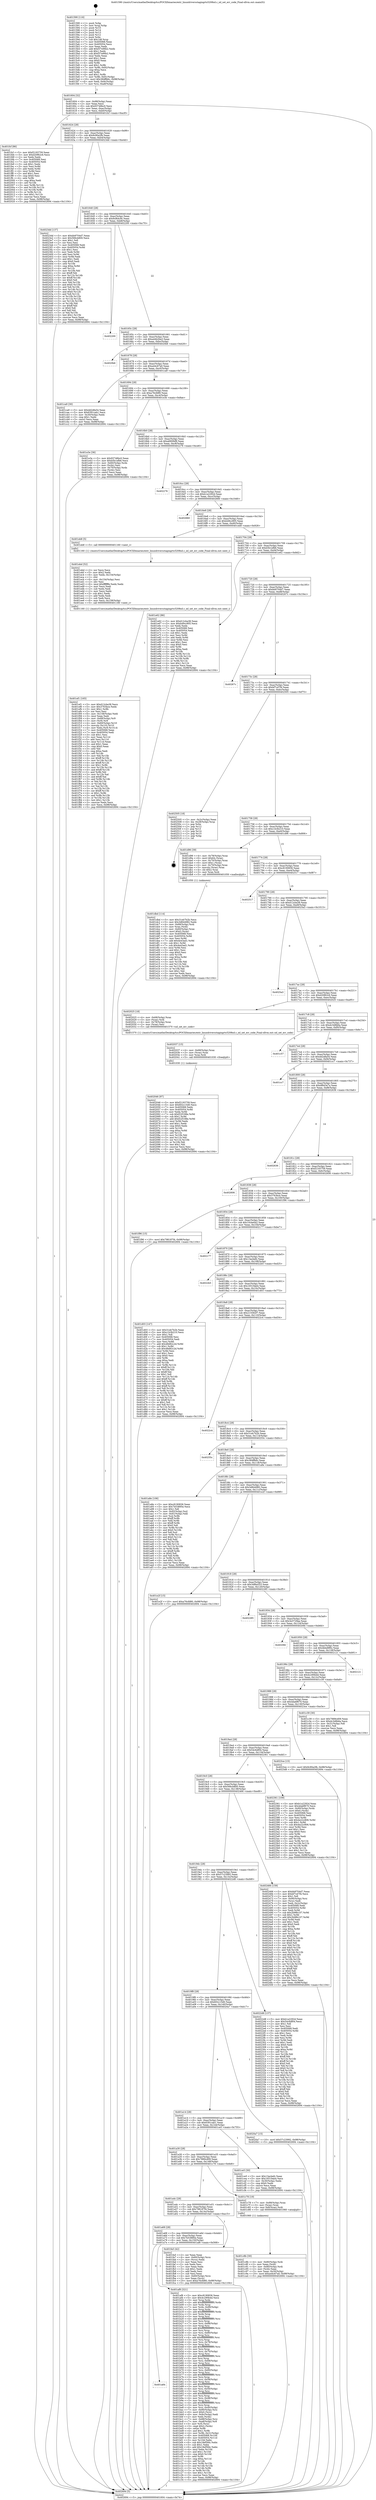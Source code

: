 digraph "0x401590" {
  label = "0x401590 (/mnt/c/Users/mathe/Desktop/tcc/POCII/binaries/extr_linuxdriversstagingrts5208xd.c_xd_set_err_code_Final-ollvm.out::main(0))"
  labelloc = "t"
  node[shape=record]

  Entry [label="",width=0.3,height=0.3,shape=circle,fillcolor=black,style=filled]
  "0x401604" [label="{
     0x401604 [32]\l
     | [instrs]\l
     &nbsp;&nbsp;0x401604 \<+6\>: mov -0x98(%rbp),%eax\l
     &nbsp;&nbsp;0x40160a \<+2\>: mov %eax,%ecx\l
     &nbsp;&nbsp;0x40160c \<+6\>: sub $0x93748bc0,%ecx\l
     &nbsp;&nbsp;0x401612 \<+6\>: mov %eax,-0xac(%rbp)\l
     &nbsp;&nbsp;0x401618 \<+6\>: mov %ecx,-0xb0(%rbp)\l
     &nbsp;&nbsp;0x40161e \<+6\>: je 0000000000401fcf \<main+0xa3f\>\l
  }"]
  "0x401fcf" [label="{
     0x401fcf [86]\l
     | [instrs]\l
     &nbsp;&nbsp;0x401fcf \<+5\>: mov $0xf2193759,%eax\l
     &nbsp;&nbsp;0x401fd4 \<+5\>: mov $0xd20f62c6,%ecx\l
     &nbsp;&nbsp;0x401fd9 \<+2\>: xor %edx,%edx\l
     &nbsp;&nbsp;0x401fdb \<+7\>: mov 0x405068,%esi\l
     &nbsp;&nbsp;0x401fe2 \<+7\>: mov 0x405054,%edi\l
     &nbsp;&nbsp;0x401fe9 \<+3\>: sub $0x1,%edx\l
     &nbsp;&nbsp;0x401fec \<+3\>: mov %esi,%r8d\l
     &nbsp;&nbsp;0x401fef \<+3\>: add %edx,%r8d\l
     &nbsp;&nbsp;0x401ff2 \<+4\>: imul %r8d,%esi\l
     &nbsp;&nbsp;0x401ff6 \<+3\>: and $0x1,%esi\l
     &nbsp;&nbsp;0x401ff9 \<+3\>: cmp $0x0,%esi\l
     &nbsp;&nbsp;0x401ffc \<+4\>: sete %r9b\l
     &nbsp;&nbsp;0x402000 \<+3\>: cmp $0xa,%edi\l
     &nbsp;&nbsp;0x402003 \<+4\>: setl %r10b\l
     &nbsp;&nbsp;0x402007 \<+3\>: mov %r9b,%r11b\l
     &nbsp;&nbsp;0x40200a \<+3\>: and %r10b,%r11b\l
     &nbsp;&nbsp;0x40200d \<+3\>: xor %r10b,%r9b\l
     &nbsp;&nbsp;0x402010 \<+3\>: or %r9b,%r11b\l
     &nbsp;&nbsp;0x402013 \<+4\>: test $0x1,%r11b\l
     &nbsp;&nbsp;0x402017 \<+3\>: cmovne %ecx,%eax\l
     &nbsp;&nbsp;0x40201a \<+6\>: mov %eax,-0x98(%rbp)\l
     &nbsp;&nbsp;0x402020 \<+5\>: jmp 0000000000402694 \<main+0x1104\>\l
  }"]
  "0x401624" [label="{
     0x401624 [28]\l
     | [instrs]\l
     &nbsp;&nbsp;0x401624 \<+5\>: jmp 0000000000401629 \<main+0x99\>\l
     &nbsp;&nbsp;0x401629 \<+6\>: mov -0xac(%rbp),%eax\l
     &nbsp;&nbsp;0x40162f \<+5\>: sub $0x9c90a2fb,%eax\l
     &nbsp;&nbsp;0x401634 \<+6\>: mov %eax,-0xb4(%rbp)\l
     &nbsp;&nbsp;0x40163a \<+6\>: je 00000000004023dd \<main+0xe4d\>\l
  }"]
  Exit [label="",width=0.3,height=0.3,shape=circle,fillcolor=black,style=filled,peripheries=2]
  "0x4023dd" [label="{
     0x4023dd [137]\l
     | [instrs]\l
     &nbsp;&nbsp;0x4023dd \<+5\>: mov $0xbb9704d7,%eax\l
     &nbsp;&nbsp;0x4023e2 \<+5\>: mov $0x566cb800,%ecx\l
     &nbsp;&nbsp;0x4023e7 \<+2\>: mov $0x1,%dl\l
     &nbsp;&nbsp;0x4023e9 \<+2\>: xor %esi,%esi\l
     &nbsp;&nbsp;0x4023eb \<+7\>: mov 0x405068,%edi\l
     &nbsp;&nbsp;0x4023f2 \<+8\>: mov 0x405054,%r8d\l
     &nbsp;&nbsp;0x4023fa \<+3\>: sub $0x1,%esi\l
     &nbsp;&nbsp;0x4023fd \<+3\>: mov %edi,%r9d\l
     &nbsp;&nbsp;0x402400 \<+3\>: add %esi,%r9d\l
     &nbsp;&nbsp;0x402403 \<+4\>: imul %r9d,%edi\l
     &nbsp;&nbsp;0x402407 \<+3\>: and $0x1,%edi\l
     &nbsp;&nbsp;0x40240a \<+3\>: cmp $0x0,%edi\l
     &nbsp;&nbsp;0x40240d \<+4\>: sete %r10b\l
     &nbsp;&nbsp;0x402411 \<+4\>: cmp $0xa,%r8d\l
     &nbsp;&nbsp;0x402415 \<+4\>: setl %r11b\l
     &nbsp;&nbsp;0x402419 \<+3\>: mov %r10b,%bl\l
     &nbsp;&nbsp;0x40241c \<+3\>: xor $0xff,%bl\l
     &nbsp;&nbsp;0x40241f \<+3\>: mov %r11b,%r14b\l
     &nbsp;&nbsp;0x402422 \<+4\>: xor $0xff,%r14b\l
     &nbsp;&nbsp;0x402426 \<+3\>: xor $0x0,%dl\l
     &nbsp;&nbsp;0x402429 \<+3\>: mov %bl,%r15b\l
     &nbsp;&nbsp;0x40242c \<+4\>: and $0x0,%r15b\l
     &nbsp;&nbsp;0x402430 \<+3\>: and %dl,%r10b\l
     &nbsp;&nbsp;0x402433 \<+3\>: mov %r14b,%r12b\l
     &nbsp;&nbsp;0x402436 \<+4\>: and $0x0,%r12b\l
     &nbsp;&nbsp;0x40243a \<+3\>: and %dl,%r11b\l
     &nbsp;&nbsp;0x40243d \<+3\>: or %r10b,%r15b\l
     &nbsp;&nbsp;0x402440 \<+3\>: or %r11b,%r12b\l
     &nbsp;&nbsp;0x402443 \<+3\>: xor %r12b,%r15b\l
     &nbsp;&nbsp;0x402446 \<+3\>: or %r14b,%bl\l
     &nbsp;&nbsp;0x402449 \<+3\>: xor $0xff,%bl\l
     &nbsp;&nbsp;0x40244c \<+3\>: or $0x0,%dl\l
     &nbsp;&nbsp;0x40244f \<+2\>: and %dl,%bl\l
     &nbsp;&nbsp;0x402451 \<+3\>: or %bl,%r15b\l
     &nbsp;&nbsp;0x402454 \<+4\>: test $0x1,%r15b\l
     &nbsp;&nbsp;0x402458 \<+3\>: cmovne %ecx,%eax\l
     &nbsp;&nbsp;0x40245b \<+6\>: mov %eax,-0x98(%rbp)\l
     &nbsp;&nbsp;0x402461 \<+5\>: jmp 0000000000402694 \<main+0x1104\>\l
  }"]
  "0x401640" [label="{
     0x401640 [28]\l
     | [instrs]\l
     &nbsp;&nbsp;0x401640 \<+5\>: jmp 0000000000401645 \<main+0xb5\>\l
     &nbsp;&nbsp;0x401645 \<+6\>: mov -0xac(%rbp),%eax\l
     &nbsp;&nbsp;0x40164b \<+5\>: sub $0x9cf64c9c,%eax\l
     &nbsp;&nbsp;0x401650 \<+6\>: mov %eax,-0xb8(%rbp)\l
     &nbsp;&nbsp;0x401656 \<+6\>: je 0000000000402200 \<main+0xc70\>\l
  }"]
  "0x402046" [label="{
     0x402046 [97]\l
     | [instrs]\l
     &nbsp;&nbsp;0x402046 \<+5\>: mov $0xf2193759,%esi\l
     &nbsp;&nbsp;0x40204b \<+5\>: mov $0x602c15d0,%ecx\l
     &nbsp;&nbsp;0x402050 \<+7\>: mov 0x405068,%edx\l
     &nbsp;&nbsp;0x402057 \<+8\>: mov 0x405054,%r8d\l
     &nbsp;&nbsp;0x40205f \<+3\>: mov %edx,%r9d\l
     &nbsp;&nbsp;0x402062 \<+7\>: sub $0xf22f188e,%r9d\l
     &nbsp;&nbsp;0x402069 \<+4\>: sub $0x1,%r9d\l
     &nbsp;&nbsp;0x40206d \<+7\>: add $0xf22f188e,%r9d\l
     &nbsp;&nbsp;0x402074 \<+4\>: imul %r9d,%edx\l
     &nbsp;&nbsp;0x402078 \<+3\>: and $0x1,%edx\l
     &nbsp;&nbsp;0x40207b \<+3\>: cmp $0x0,%edx\l
     &nbsp;&nbsp;0x40207e \<+4\>: sete %r10b\l
     &nbsp;&nbsp;0x402082 \<+4\>: cmp $0xa,%r8d\l
     &nbsp;&nbsp;0x402086 \<+4\>: setl %r11b\l
     &nbsp;&nbsp;0x40208a \<+3\>: mov %r10b,%bl\l
     &nbsp;&nbsp;0x40208d \<+3\>: and %r11b,%bl\l
     &nbsp;&nbsp;0x402090 \<+3\>: xor %r11b,%r10b\l
     &nbsp;&nbsp;0x402093 \<+3\>: or %r10b,%bl\l
     &nbsp;&nbsp;0x402096 \<+3\>: test $0x1,%bl\l
     &nbsp;&nbsp;0x402099 \<+3\>: cmovne %ecx,%esi\l
     &nbsp;&nbsp;0x40209c \<+6\>: mov %esi,-0x98(%rbp)\l
     &nbsp;&nbsp;0x4020a2 \<+5\>: jmp 0000000000402694 \<main+0x1104\>\l
  }"]
  "0x402200" [label="{
     0x402200\l
  }", style=dashed]
  "0x40165c" [label="{
     0x40165c [28]\l
     | [instrs]\l
     &nbsp;&nbsp;0x40165c \<+5\>: jmp 0000000000401661 \<main+0xd1\>\l
     &nbsp;&nbsp;0x401661 \<+6\>: mov -0xac(%rbp),%eax\l
     &nbsp;&nbsp;0x401667 \<+5\>: sub $0xa44b2ba3,%eax\l
     &nbsp;&nbsp;0x40166c \<+6\>: mov %eax,-0xbc(%rbp)\l
     &nbsp;&nbsp;0x401672 \<+6\>: je 00000000004020b6 \<main+0xb26\>\l
  }"]
  "0x402037" [label="{
     0x402037 [15]\l
     | [instrs]\l
     &nbsp;&nbsp;0x402037 \<+4\>: mov -0x68(%rbp),%rax\l
     &nbsp;&nbsp;0x40203b \<+3\>: mov (%rax),%rax\l
     &nbsp;&nbsp;0x40203e \<+3\>: mov %rax,%rdi\l
     &nbsp;&nbsp;0x402041 \<+5\>: call 0000000000401030 \<free@plt\>\l
     | [calls]\l
     &nbsp;&nbsp;0x401030 \{1\} (unknown)\l
  }"]
  "0x4020b6" [label="{
     0x4020b6\l
  }", style=dashed]
  "0x401678" [label="{
     0x401678 [28]\l
     | [instrs]\l
     &nbsp;&nbsp;0x401678 \<+5\>: jmp 000000000040167d \<main+0xed\>\l
     &nbsp;&nbsp;0x40167d \<+6\>: mov -0xac(%rbp),%eax\l
     &nbsp;&nbsp;0x401683 \<+5\>: sub $0xa44c67a0,%eax\l
     &nbsp;&nbsp;0x401688 \<+6\>: mov %eax,-0xc0(%rbp)\l
     &nbsp;&nbsp;0x40168e \<+6\>: je 0000000000401ca9 \<main+0x719\>\l
  }"]
  "0x401ef1" [label="{
     0x401ef1 [165]\l
     | [instrs]\l
     &nbsp;&nbsp;0x401ef1 \<+5\>: mov $0xd12cba38,%ecx\l
     &nbsp;&nbsp;0x401ef6 \<+5\>: mov $0x3763bce,%edx\l
     &nbsp;&nbsp;0x401efb \<+3\>: mov $0x1,%r8b\l
     &nbsp;&nbsp;0x401efe \<+2\>: xor %esi,%esi\l
     &nbsp;&nbsp;0x401f00 \<+6\>: mov -0x158(%rbp),%edi\l
     &nbsp;&nbsp;0x401f06 \<+3\>: imul %eax,%edi\l
     &nbsp;&nbsp;0x401f09 \<+4\>: mov -0x68(%rbp),%r9\l
     &nbsp;&nbsp;0x401f0d \<+3\>: mov (%r9),%r9\l
     &nbsp;&nbsp;0x401f10 \<+4\>: mov -0x60(%rbp),%r10\l
     &nbsp;&nbsp;0x401f14 \<+3\>: movslq (%r10),%r10\l
     &nbsp;&nbsp;0x401f17 \<+4\>: mov %edi,(%r9,%r10,4)\l
     &nbsp;&nbsp;0x401f1b \<+7\>: mov 0x405068,%eax\l
     &nbsp;&nbsp;0x401f22 \<+7\>: mov 0x405054,%edi\l
     &nbsp;&nbsp;0x401f29 \<+3\>: sub $0x1,%esi\l
     &nbsp;&nbsp;0x401f2c \<+3\>: mov %eax,%r11d\l
     &nbsp;&nbsp;0x401f2f \<+3\>: add %esi,%r11d\l
     &nbsp;&nbsp;0x401f32 \<+4\>: imul %r11d,%eax\l
     &nbsp;&nbsp;0x401f36 \<+3\>: and $0x1,%eax\l
     &nbsp;&nbsp;0x401f39 \<+3\>: cmp $0x0,%eax\l
     &nbsp;&nbsp;0x401f3c \<+3\>: sete %bl\l
     &nbsp;&nbsp;0x401f3f \<+3\>: cmp $0xa,%edi\l
     &nbsp;&nbsp;0x401f42 \<+4\>: setl %r14b\l
     &nbsp;&nbsp;0x401f46 \<+3\>: mov %bl,%r15b\l
     &nbsp;&nbsp;0x401f49 \<+4\>: xor $0xff,%r15b\l
     &nbsp;&nbsp;0x401f4d \<+3\>: mov %r14b,%r12b\l
     &nbsp;&nbsp;0x401f50 \<+4\>: xor $0xff,%r12b\l
     &nbsp;&nbsp;0x401f54 \<+4\>: xor $0x1,%r8b\l
     &nbsp;&nbsp;0x401f58 \<+3\>: mov %r15b,%r13b\l
     &nbsp;&nbsp;0x401f5b \<+4\>: and $0xff,%r13b\l
     &nbsp;&nbsp;0x401f5f \<+3\>: and %r8b,%bl\l
     &nbsp;&nbsp;0x401f62 \<+3\>: mov %r12b,%al\l
     &nbsp;&nbsp;0x401f65 \<+2\>: and $0xff,%al\l
     &nbsp;&nbsp;0x401f67 \<+3\>: and %r8b,%r14b\l
     &nbsp;&nbsp;0x401f6a \<+3\>: or %bl,%r13b\l
     &nbsp;&nbsp;0x401f6d \<+3\>: or %r14b,%al\l
     &nbsp;&nbsp;0x401f70 \<+3\>: xor %al,%r13b\l
     &nbsp;&nbsp;0x401f73 \<+3\>: or %r12b,%r15b\l
     &nbsp;&nbsp;0x401f76 \<+4\>: xor $0xff,%r15b\l
     &nbsp;&nbsp;0x401f7a \<+4\>: or $0x1,%r8b\l
     &nbsp;&nbsp;0x401f7e \<+3\>: and %r8b,%r15b\l
     &nbsp;&nbsp;0x401f81 \<+3\>: or %r15b,%r13b\l
     &nbsp;&nbsp;0x401f84 \<+4\>: test $0x1,%r13b\l
     &nbsp;&nbsp;0x401f88 \<+3\>: cmovne %edx,%ecx\l
     &nbsp;&nbsp;0x401f8b \<+6\>: mov %ecx,-0x98(%rbp)\l
     &nbsp;&nbsp;0x401f91 \<+5\>: jmp 0000000000402694 \<main+0x1104\>\l
  }"]
  "0x401ca9" [label="{
     0x401ca9 [30]\l
     | [instrs]\l
     &nbsp;&nbsp;0x401ca9 \<+5\>: mov $0xdd2dfa54,%eax\l
     &nbsp;&nbsp;0x401cae \<+5\>: mov $0x6391cab1,%ecx\l
     &nbsp;&nbsp;0x401cb3 \<+3\>: mov -0x30(%rbp),%edx\l
     &nbsp;&nbsp;0x401cb6 \<+3\>: cmp $0x1,%edx\l
     &nbsp;&nbsp;0x401cb9 \<+3\>: cmovl %ecx,%eax\l
     &nbsp;&nbsp;0x401cbc \<+6\>: mov %eax,-0x98(%rbp)\l
     &nbsp;&nbsp;0x401cc2 \<+5\>: jmp 0000000000402694 \<main+0x1104\>\l
  }"]
  "0x401694" [label="{
     0x401694 [28]\l
     | [instrs]\l
     &nbsp;&nbsp;0x401694 \<+5\>: jmp 0000000000401699 \<main+0x109\>\l
     &nbsp;&nbsp;0x401699 \<+6\>: mov -0xac(%rbp),%eax\l
     &nbsp;&nbsp;0x40169f \<+5\>: sub $0xa76cfd80,%eax\l
     &nbsp;&nbsp;0x4016a4 \<+6\>: mov %eax,-0xc4(%rbp)\l
     &nbsp;&nbsp;0x4016aa \<+6\>: je 0000000000401e3e \<main+0x8ae\>\l
  }"]
  "0x401ebd" [label="{
     0x401ebd [52]\l
     | [instrs]\l
     &nbsp;&nbsp;0x401ebd \<+2\>: xor %ecx,%ecx\l
     &nbsp;&nbsp;0x401ebf \<+5\>: mov $0x2,%edx\l
     &nbsp;&nbsp;0x401ec4 \<+6\>: mov %edx,-0x154(%rbp)\l
     &nbsp;&nbsp;0x401eca \<+1\>: cltd\l
     &nbsp;&nbsp;0x401ecb \<+6\>: mov -0x154(%rbp),%esi\l
     &nbsp;&nbsp;0x401ed1 \<+2\>: idiv %esi\l
     &nbsp;&nbsp;0x401ed3 \<+6\>: imul $0xfffffffe,%edx,%edx\l
     &nbsp;&nbsp;0x401ed9 \<+2\>: mov %ecx,%edi\l
     &nbsp;&nbsp;0x401edb \<+2\>: sub %edx,%edi\l
     &nbsp;&nbsp;0x401edd \<+2\>: mov %ecx,%edx\l
     &nbsp;&nbsp;0x401edf \<+3\>: sub $0x1,%edx\l
     &nbsp;&nbsp;0x401ee2 \<+2\>: add %edx,%edi\l
     &nbsp;&nbsp;0x401ee4 \<+2\>: sub %edi,%ecx\l
     &nbsp;&nbsp;0x401ee6 \<+6\>: mov %ecx,-0x158(%rbp)\l
     &nbsp;&nbsp;0x401eec \<+5\>: call 0000000000401160 \<next_i\>\l
     | [calls]\l
     &nbsp;&nbsp;0x401160 \{1\} (/mnt/c/Users/mathe/Desktop/tcc/POCII/binaries/extr_linuxdriversstagingrts5208xd.c_xd_set_err_code_Final-ollvm.out::next_i)\l
  }"]
  "0x401e3e" [label="{
     0x401e3e [36]\l
     | [instrs]\l
     &nbsp;&nbsp;0x401e3e \<+5\>: mov $0x93748bc0,%eax\l
     &nbsp;&nbsp;0x401e43 \<+5\>: mov $0xb5b1efb6,%ecx\l
     &nbsp;&nbsp;0x401e48 \<+4\>: mov -0x60(%rbp),%rdx\l
     &nbsp;&nbsp;0x401e4c \<+2\>: mov (%rdx),%esi\l
     &nbsp;&nbsp;0x401e4e \<+4\>: mov -0x70(%rbp),%rdx\l
     &nbsp;&nbsp;0x401e52 \<+2\>: cmp (%rdx),%esi\l
     &nbsp;&nbsp;0x401e54 \<+3\>: cmovl %ecx,%eax\l
     &nbsp;&nbsp;0x401e57 \<+6\>: mov %eax,-0x98(%rbp)\l
     &nbsp;&nbsp;0x401e5d \<+5\>: jmp 0000000000402694 \<main+0x1104\>\l
  }"]
  "0x4016b0" [label="{
     0x4016b0 [28]\l
     | [instrs]\l
     &nbsp;&nbsp;0x4016b0 \<+5\>: jmp 00000000004016b5 \<main+0x125\>\l
     &nbsp;&nbsp;0x4016b5 \<+6\>: mov -0xac(%rbp),%eax\l
     &nbsp;&nbsp;0x4016bb \<+5\>: sub $0xafd00bf8,%eax\l
     &nbsp;&nbsp;0x4016c0 \<+6\>: mov %eax,-0xc8(%rbp)\l
     &nbsp;&nbsp;0x4016c6 \<+6\>: je 0000000000402276 \<main+0xce6\>\l
  }"]
  "0x401dbd" [label="{
     0x401dbd [114]\l
     | [instrs]\l
     &nbsp;&nbsp;0x401dbd \<+5\>: mov $0x31eb7b2b,%ecx\l
     &nbsp;&nbsp;0x401dc2 \<+5\>: mov $0x3d844982,%edx\l
     &nbsp;&nbsp;0x401dc7 \<+4\>: mov -0x68(%rbp),%rdi\l
     &nbsp;&nbsp;0x401dcb \<+3\>: mov %rax,(%rdi)\l
     &nbsp;&nbsp;0x401dce \<+4\>: mov -0x60(%rbp),%rax\l
     &nbsp;&nbsp;0x401dd2 \<+6\>: movl $0x0,(%rax)\l
     &nbsp;&nbsp;0x401dd8 \<+7\>: mov 0x405068,%esi\l
     &nbsp;&nbsp;0x401ddf \<+8\>: mov 0x405054,%r8d\l
     &nbsp;&nbsp;0x401de7 \<+3\>: mov %esi,%r9d\l
     &nbsp;&nbsp;0x401dea \<+7\>: add $0x4e43ad1,%r9d\l
     &nbsp;&nbsp;0x401df1 \<+4\>: sub $0x1,%r9d\l
     &nbsp;&nbsp;0x401df5 \<+7\>: sub $0x4e43ad1,%r9d\l
     &nbsp;&nbsp;0x401dfc \<+4\>: imul %r9d,%esi\l
     &nbsp;&nbsp;0x401e00 \<+3\>: and $0x1,%esi\l
     &nbsp;&nbsp;0x401e03 \<+3\>: cmp $0x0,%esi\l
     &nbsp;&nbsp;0x401e06 \<+4\>: sete %r10b\l
     &nbsp;&nbsp;0x401e0a \<+4\>: cmp $0xa,%r8d\l
     &nbsp;&nbsp;0x401e0e \<+4\>: setl %r11b\l
     &nbsp;&nbsp;0x401e12 \<+3\>: mov %r10b,%bl\l
     &nbsp;&nbsp;0x401e15 \<+3\>: and %r11b,%bl\l
     &nbsp;&nbsp;0x401e18 \<+3\>: xor %r11b,%r10b\l
     &nbsp;&nbsp;0x401e1b \<+3\>: or %r10b,%bl\l
     &nbsp;&nbsp;0x401e1e \<+3\>: test $0x1,%bl\l
     &nbsp;&nbsp;0x401e21 \<+3\>: cmovne %edx,%ecx\l
     &nbsp;&nbsp;0x401e24 \<+6\>: mov %ecx,-0x98(%rbp)\l
     &nbsp;&nbsp;0x401e2a \<+5\>: jmp 0000000000402694 \<main+0x1104\>\l
  }"]
  "0x402276" [label="{
     0x402276\l
  }", style=dashed]
  "0x4016cc" [label="{
     0x4016cc [28]\l
     | [instrs]\l
     &nbsp;&nbsp;0x4016cc \<+5\>: jmp 00000000004016d1 \<main+0x141\>\l
     &nbsp;&nbsp;0x4016d1 \<+6\>: mov -0xac(%rbp),%eax\l
     &nbsp;&nbsp;0x4016d7 \<+5\>: sub $0xb1a2292d,%eax\l
     &nbsp;&nbsp;0x4016dc \<+6\>: mov %eax,-0xcc(%rbp)\l
     &nbsp;&nbsp;0x4016e2 \<+6\>: je 0000000000402660 \<main+0x10d0\>\l
  }"]
  "0x401c8b" [label="{
     0x401c8b [30]\l
     | [instrs]\l
     &nbsp;&nbsp;0x401c8b \<+4\>: mov -0x80(%rbp),%rdi\l
     &nbsp;&nbsp;0x401c8f \<+2\>: mov %eax,(%rdi)\l
     &nbsp;&nbsp;0x401c91 \<+4\>: mov -0x80(%rbp),%rdi\l
     &nbsp;&nbsp;0x401c95 \<+2\>: mov (%rdi),%eax\l
     &nbsp;&nbsp;0x401c97 \<+3\>: mov %eax,-0x30(%rbp)\l
     &nbsp;&nbsp;0x401c9a \<+10\>: movl $0xa44c67a0,-0x98(%rbp)\l
     &nbsp;&nbsp;0x401ca4 \<+5\>: jmp 0000000000402694 \<main+0x1104\>\l
  }"]
  "0x402660" [label="{
     0x402660\l
  }", style=dashed]
  "0x4016e8" [label="{
     0x4016e8 [28]\l
     | [instrs]\l
     &nbsp;&nbsp;0x4016e8 \<+5\>: jmp 00000000004016ed \<main+0x15d\>\l
     &nbsp;&nbsp;0x4016ed \<+6\>: mov -0xac(%rbp),%eax\l
     &nbsp;&nbsp;0x4016f3 \<+5\>: sub $0xb49cc905,%eax\l
     &nbsp;&nbsp;0x4016f8 \<+6\>: mov %eax,-0xd0(%rbp)\l
     &nbsp;&nbsp;0x4016fe \<+6\>: je 0000000000401eb8 \<main+0x928\>\l
  }"]
  "0x401a84" [label="{
     0x401a84\l
  }", style=dashed]
  "0x401eb8" [label="{
     0x401eb8 [5]\l
     | [instrs]\l
     &nbsp;&nbsp;0x401eb8 \<+5\>: call 0000000000401160 \<next_i\>\l
     | [calls]\l
     &nbsp;&nbsp;0x401160 \{1\} (/mnt/c/Users/mathe/Desktop/tcc/POCII/binaries/extr_linuxdriversstagingrts5208xd.c_xd_set_err_code_Final-ollvm.out::next_i)\l
  }"]
  "0x401704" [label="{
     0x401704 [28]\l
     | [instrs]\l
     &nbsp;&nbsp;0x401704 \<+5\>: jmp 0000000000401709 \<main+0x179\>\l
     &nbsp;&nbsp;0x401709 \<+6\>: mov -0xac(%rbp),%eax\l
     &nbsp;&nbsp;0x40170f \<+5\>: sub $0xb5b1efb6,%eax\l
     &nbsp;&nbsp;0x401714 \<+6\>: mov %eax,-0xd4(%rbp)\l
     &nbsp;&nbsp;0x40171a \<+6\>: je 0000000000401e62 \<main+0x8d2\>\l
  }"]
  "0x401af8" [label="{
     0x401af8 [321]\l
     | [instrs]\l
     &nbsp;&nbsp;0x401af8 \<+5\>: mov $0xc8190836,%eax\l
     &nbsp;&nbsp;0x401afd \<+5\>: mov $0x4c290b4d,%ecx\l
     &nbsp;&nbsp;0x401b02 \<+3\>: mov %rsp,%rdx\l
     &nbsp;&nbsp;0x401b05 \<+4\>: add $0xfffffffffffffff0,%rdx\l
     &nbsp;&nbsp;0x401b09 \<+3\>: mov %rdx,%rsp\l
     &nbsp;&nbsp;0x401b0c \<+7\>: mov %rdx,-0x90(%rbp)\l
     &nbsp;&nbsp;0x401b13 \<+3\>: mov %rsp,%rdx\l
     &nbsp;&nbsp;0x401b16 \<+4\>: add $0xfffffffffffffff0,%rdx\l
     &nbsp;&nbsp;0x401b1a \<+3\>: mov %rdx,%rsp\l
     &nbsp;&nbsp;0x401b1d \<+3\>: mov %rsp,%rsi\l
     &nbsp;&nbsp;0x401b20 \<+4\>: add $0xfffffffffffffff0,%rsi\l
     &nbsp;&nbsp;0x401b24 \<+3\>: mov %rsi,%rsp\l
     &nbsp;&nbsp;0x401b27 \<+7\>: mov %rsi,-0x88(%rbp)\l
     &nbsp;&nbsp;0x401b2e \<+3\>: mov %rsp,%rsi\l
     &nbsp;&nbsp;0x401b31 \<+4\>: add $0xfffffffffffffff0,%rsi\l
     &nbsp;&nbsp;0x401b35 \<+3\>: mov %rsi,%rsp\l
     &nbsp;&nbsp;0x401b38 \<+4\>: mov %rsi,-0x80(%rbp)\l
     &nbsp;&nbsp;0x401b3c \<+3\>: mov %rsp,%rsi\l
     &nbsp;&nbsp;0x401b3f \<+4\>: add $0xfffffffffffffff0,%rsi\l
     &nbsp;&nbsp;0x401b43 \<+3\>: mov %rsi,%rsp\l
     &nbsp;&nbsp;0x401b46 \<+4\>: mov %rsi,-0x78(%rbp)\l
     &nbsp;&nbsp;0x401b4a \<+3\>: mov %rsp,%rsi\l
     &nbsp;&nbsp;0x401b4d \<+4\>: add $0xfffffffffffffff0,%rsi\l
     &nbsp;&nbsp;0x401b51 \<+3\>: mov %rsi,%rsp\l
     &nbsp;&nbsp;0x401b54 \<+4\>: mov %rsi,-0x70(%rbp)\l
     &nbsp;&nbsp;0x401b58 \<+3\>: mov %rsp,%rsi\l
     &nbsp;&nbsp;0x401b5b \<+4\>: add $0xfffffffffffffff0,%rsi\l
     &nbsp;&nbsp;0x401b5f \<+3\>: mov %rsi,%rsp\l
     &nbsp;&nbsp;0x401b62 \<+4\>: mov %rsi,-0x68(%rbp)\l
     &nbsp;&nbsp;0x401b66 \<+3\>: mov %rsp,%rsi\l
     &nbsp;&nbsp;0x401b69 \<+4\>: add $0xfffffffffffffff0,%rsi\l
     &nbsp;&nbsp;0x401b6d \<+3\>: mov %rsi,%rsp\l
     &nbsp;&nbsp;0x401b70 \<+4\>: mov %rsi,-0x60(%rbp)\l
     &nbsp;&nbsp;0x401b74 \<+3\>: mov %rsp,%rsi\l
     &nbsp;&nbsp;0x401b77 \<+4\>: add $0xfffffffffffffff0,%rsi\l
     &nbsp;&nbsp;0x401b7b \<+3\>: mov %rsi,%rsp\l
     &nbsp;&nbsp;0x401b7e \<+4\>: mov %rsi,-0x58(%rbp)\l
     &nbsp;&nbsp;0x401b82 \<+3\>: mov %rsp,%rsi\l
     &nbsp;&nbsp;0x401b85 \<+4\>: add $0xfffffffffffffff0,%rsi\l
     &nbsp;&nbsp;0x401b89 \<+3\>: mov %rsi,%rsp\l
     &nbsp;&nbsp;0x401b8c \<+4\>: mov %rsi,-0x50(%rbp)\l
     &nbsp;&nbsp;0x401b90 \<+3\>: mov %rsp,%rsi\l
     &nbsp;&nbsp;0x401b93 \<+4\>: add $0xfffffffffffffff0,%rsi\l
     &nbsp;&nbsp;0x401b97 \<+3\>: mov %rsi,%rsp\l
     &nbsp;&nbsp;0x401b9a \<+4\>: mov %rsi,-0x48(%rbp)\l
     &nbsp;&nbsp;0x401b9e \<+3\>: mov %rsp,%rsi\l
     &nbsp;&nbsp;0x401ba1 \<+4\>: add $0xfffffffffffffff0,%rsi\l
     &nbsp;&nbsp;0x401ba5 \<+3\>: mov %rsi,%rsp\l
     &nbsp;&nbsp;0x401ba8 \<+4\>: mov %rsi,-0x40(%rbp)\l
     &nbsp;&nbsp;0x401bac \<+7\>: mov -0x90(%rbp),%rsi\l
     &nbsp;&nbsp;0x401bb3 \<+6\>: movl $0x0,(%rsi)\l
     &nbsp;&nbsp;0x401bb9 \<+6\>: mov -0x9c(%rbp),%edi\l
     &nbsp;&nbsp;0x401bbf \<+2\>: mov %edi,(%rdx)\l
     &nbsp;&nbsp;0x401bc1 \<+7\>: mov -0x88(%rbp),%rsi\l
     &nbsp;&nbsp;0x401bc8 \<+7\>: mov -0xa8(%rbp),%r8\l
     &nbsp;&nbsp;0x401bcf \<+3\>: mov %r8,(%rsi)\l
     &nbsp;&nbsp;0x401bd2 \<+3\>: cmpl $0x2,(%rdx)\l
     &nbsp;&nbsp;0x401bd5 \<+4\>: setne %r9b\l
     &nbsp;&nbsp;0x401bd9 \<+4\>: and $0x1,%r9b\l
     &nbsp;&nbsp;0x401bdd \<+4\>: mov %r9b,-0x31(%rbp)\l
     &nbsp;&nbsp;0x401be1 \<+8\>: mov 0x405068,%r10d\l
     &nbsp;&nbsp;0x401be9 \<+8\>: mov 0x405054,%r11d\l
     &nbsp;&nbsp;0x401bf1 \<+3\>: mov %r10d,%ebx\l
     &nbsp;&nbsp;0x401bf4 \<+6\>: sub $0x18ef5fdc,%ebx\l
     &nbsp;&nbsp;0x401bfa \<+3\>: sub $0x1,%ebx\l
     &nbsp;&nbsp;0x401bfd \<+6\>: add $0x18ef5fdc,%ebx\l
     &nbsp;&nbsp;0x401c03 \<+4\>: imul %ebx,%r10d\l
     &nbsp;&nbsp;0x401c07 \<+4\>: and $0x1,%r10d\l
     &nbsp;&nbsp;0x401c0b \<+4\>: cmp $0x0,%r10d\l
     &nbsp;&nbsp;0x401c0f \<+4\>: sete %r9b\l
     &nbsp;&nbsp;0x401c13 \<+4\>: cmp $0xa,%r11d\l
     &nbsp;&nbsp;0x401c17 \<+4\>: setl %r14b\l
     &nbsp;&nbsp;0x401c1b \<+3\>: mov %r9b,%r15b\l
     &nbsp;&nbsp;0x401c1e \<+3\>: and %r14b,%r15b\l
     &nbsp;&nbsp;0x401c21 \<+3\>: xor %r14b,%r9b\l
     &nbsp;&nbsp;0x401c24 \<+3\>: or %r9b,%r15b\l
     &nbsp;&nbsp;0x401c27 \<+4\>: test $0x1,%r15b\l
     &nbsp;&nbsp;0x401c2b \<+3\>: cmovne %ecx,%eax\l
     &nbsp;&nbsp;0x401c2e \<+6\>: mov %eax,-0x98(%rbp)\l
     &nbsp;&nbsp;0x401c34 \<+5\>: jmp 0000000000402694 \<main+0x1104\>\l
  }"]
  "0x401e62" [label="{
     0x401e62 [86]\l
     | [instrs]\l
     &nbsp;&nbsp;0x401e62 \<+5\>: mov $0xd12cba38,%eax\l
     &nbsp;&nbsp;0x401e67 \<+5\>: mov $0xb49cc905,%ecx\l
     &nbsp;&nbsp;0x401e6c \<+2\>: xor %edx,%edx\l
     &nbsp;&nbsp;0x401e6e \<+7\>: mov 0x405068,%esi\l
     &nbsp;&nbsp;0x401e75 \<+7\>: mov 0x405054,%edi\l
     &nbsp;&nbsp;0x401e7c \<+3\>: sub $0x1,%edx\l
     &nbsp;&nbsp;0x401e7f \<+3\>: mov %esi,%r8d\l
     &nbsp;&nbsp;0x401e82 \<+3\>: add %edx,%r8d\l
     &nbsp;&nbsp;0x401e85 \<+4\>: imul %r8d,%esi\l
     &nbsp;&nbsp;0x401e89 \<+3\>: and $0x1,%esi\l
     &nbsp;&nbsp;0x401e8c \<+3\>: cmp $0x0,%esi\l
     &nbsp;&nbsp;0x401e8f \<+4\>: sete %r9b\l
     &nbsp;&nbsp;0x401e93 \<+3\>: cmp $0xa,%edi\l
     &nbsp;&nbsp;0x401e96 \<+4\>: setl %r10b\l
     &nbsp;&nbsp;0x401e9a \<+3\>: mov %r9b,%r11b\l
     &nbsp;&nbsp;0x401e9d \<+3\>: and %r10b,%r11b\l
     &nbsp;&nbsp;0x401ea0 \<+3\>: xor %r10b,%r9b\l
     &nbsp;&nbsp;0x401ea3 \<+3\>: or %r9b,%r11b\l
     &nbsp;&nbsp;0x401ea6 \<+4\>: test $0x1,%r11b\l
     &nbsp;&nbsp;0x401eaa \<+3\>: cmovne %ecx,%eax\l
     &nbsp;&nbsp;0x401ead \<+6\>: mov %eax,-0x98(%rbp)\l
     &nbsp;&nbsp;0x401eb3 \<+5\>: jmp 0000000000402694 \<main+0x1104\>\l
  }"]
  "0x401720" [label="{
     0x401720 [28]\l
     | [instrs]\l
     &nbsp;&nbsp;0x401720 \<+5\>: jmp 0000000000401725 \<main+0x195\>\l
     &nbsp;&nbsp;0x401725 \<+6\>: mov -0xac(%rbp),%eax\l
     &nbsp;&nbsp;0x40172b \<+5\>: sub $0xbb9704d7,%eax\l
     &nbsp;&nbsp;0x401730 \<+6\>: mov %eax,-0xd8(%rbp)\l
     &nbsp;&nbsp;0x401736 \<+6\>: je 000000000040267c \<main+0x10ec\>\l
  }"]
  "0x401a68" [label="{
     0x401a68 [28]\l
     | [instrs]\l
     &nbsp;&nbsp;0x401a68 \<+5\>: jmp 0000000000401a6d \<main+0x4dd\>\l
     &nbsp;&nbsp;0x401a6d \<+6\>: mov -0xac(%rbp),%eax\l
     &nbsp;&nbsp;0x401a73 \<+5\>: sub $0x7b53895e,%eax\l
     &nbsp;&nbsp;0x401a78 \<+6\>: mov %eax,-0x150(%rbp)\l
     &nbsp;&nbsp;0x401a7e \<+6\>: je 0000000000401af8 \<main+0x568\>\l
  }"]
  "0x40267c" [label="{
     0x40267c\l
  }", style=dashed]
  "0x40173c" [label="{
     0x40173c [28]\l
     | [instrs]\l
     &nbsp;&nbsp;0x40173c \<+5\>: jmp 0000000000401741 \<main+0x1b1\>\l
     &nbsp;&nbsp;0x401741 \<+6\>: mov -0xac(%rbp),%eax\l
     &nbsp;&nbsp;0x401747 \<+5\>: sub $0xbf7cd7f4,%eax\l
     &nbsp;&nbsp;0x40174c \<+6\>: mov %eax,-0xdc(%rbp)\l
     &nbsp;&nbsp;0x401752 \<+6\>: je 0000000000402505 \<main+0xf75\>\l
  }"]
  "0x401fa5" [label="{
     0x401fa5 [42]\l
     | [instrs]\l
     &nbsp;&nbsp;0x401fa5 \<+2\>: xor %eax,%eax\l
     &nbsp;&nbsp;0x401fa7 \<+4\>: mov -0x60(%rbp),%rcx\l
     &nbsp;&nbsp;0x401fab \<+2\>: mov (%rcx),%edx\l
     &nbsp;&nbsp;0x401fad \<+2\>: mov %eax,%esi\l
     &nbsp;&nbsp;0x401faf \<+2\>: sub %edx,%esi\l
     &nbsp;&nbsp;0x401fb1 \<+2\>: mov %eax,%edx\l
     &nbsp;&nbsp;0x401fb3 \<+3\>: sub $0x1,%edx\l
     &nbsp;&nbsp;0x401fb6 \<+2\>: add %edx,%esi\l
     &nbsp;&nbsp;0x401fb8 \<+2\>: sub %esi,%eax\l
     &nbsp;&nbsp;0x401fba \<+4\>: mov -0x60(%rbp),%rcx\l
     &nbsp;&nbsp;0x401fbe \<+2\>: mov %eax,(%rcx)\l
     &nbsp;&nbsp;0x401fc0 \<+10\>: movl $0xa76cfd80,-0x98(%rbp)\l
     &nbsp;&nbsp;0x401fca \<+5\>: jmp 0000000000402694 \<main+0x1104\>\l
  }"]
  "0x402505" [label="{
     0x402505 [18]\l
     | [instrs]\l
     &nbsp;&nbsp;0x402505 \<+3\>: mov -0x2c(%rbp),%eax\l
     &nbsp;&nbsp;0x402508 \<+4\>: lea -0x28(%rbp),%rsp\l
     &nbsp;&nbsp;0x40250c \<+1\>: pop %rbx\l
     &nbsp;&nbsp;0x40250d \<+2\>: pop %r12\l
     &nbsp;&nbsp;0x40250f \<+2\>: pop %r13\l
     &nbsp;&nbsp;0x402511 \<+2\>: pop %r14\l
     &nbsp;&nbsp;0x402513 \<+2\>: pop %r15\l
     &nbsp;&nbsp;0x402515 \<+1\>: pop %rbp\l
     &nbsp;&nbsp;0x402516 \<+1\>: ret\l
  }"]
  "0x401758" [label="{
     0x401758 [28]\l
     | [instrs]\l
     &nbsp;&nbsp;0x401758 \<+5\>: jmp 000000000040175d \<main+0x1cd\>\l
     &nbsp;&nbsp;0x40175d \<+6\>: mov -0xac(%rbp),%eax\l
     &nbsp;&nbsp;0x401763 \<+5\>: sub $0xc1b3b210,%eax\l
     &nbsp;&nbsp;0x401768 \<+6\>: mov %eax,-0xe0(%rbp)\l
     &nbsp;&nbsp;0x40176e \<+6\>: je 0000000000401d96 \<main+0x806\>\l
  }"]
  "0x401a4c" [label="{
     0x401a4c [28]\l
     | [instrs]\l
     &nbsp;&nbsp;0x401a4c \<+5\>: jmp 0000000000401a51 \<main+0x4c1\>\l
     &nbsp;&nbsp;0x401a51 \<+6\>: mov -0xac(%rbp),%eax\l
     &nbsp;&nbsp;0x401a57 \<+5\>: sub $0x798187f4,%eax\l
     &nbsp;&nbsp;0x401a5c \<+6\>: mov %eax,-0x14c(%rbp)\l
     &nbsp;&nbsp;0x401a62 \<+6\>: je 0000000000401fa5 \<main+0xa15\>\l
  }"]
  "0x401d96" [label="{
     0x401d96 [39]\l
     | [instrs]\l
     &nbsp;&nbsp;0x401d96 \<+4\>: mov -0x78(%rbp),%rax\l
     &nbsp;&nbsp;0x401d9a \<+6\>: movl $0x64,(%rax)\l
     &nbsp;&nbsp;0x401da0 \<+4\>: mov -0x70(%rbp),%rax\l
     &nbsp;&nbsp;0x401da4 \<+6\>: movl $0x1,(%rax)\l
     &nbsp;&nbsp;0x401daa \<+4\>: mov -0x70(%rbp),%rax\l
     &nbsp;&nbsp;0x401dae \<+3\>: movslq (%rax),%rax\l
     &nbsp;&nbsp;0x401db1 \<+4\>: shl $0x2,%rax\l
     &nbsp;&nbsp;0x401db5 \<+3\>: mov %rax,%rdi\l
     &nbsp;&nbsp;0x401db8 \<+5\>: call 0000000000401050 \<malloc@plt\>\l
     | [calls]\l
     &nbsp;&nbsp;0x401050 \{1\} (unknown)\l
  }"]
  "0x401774" [label="{
     0x401774 [28]\l
     | [instrs]\l
     &nbsp;&nbsp;0x401774 \<+5\>: jmp 0000000000401779 \<main+0x1e9\>\l
     &nbsp;&nbsp;0x401779 \<+6\>: mov -0xac(%rbp),%eax\l
     &nbsp;&nbsp;0x40177f \<+5\>: sub $0xc8190836,%eax\l
     &nbsp;&nbsp;0x401784 \<+6\>: mov %eax,-0xe4(%rbp)\l
     &nbsp;&nbsp;0x40178a \<+6\>: je 0000000000402517 \<main+0xf87\>\l
  }"]
  "0x401c78" [label="{
     0x401c78 [19]\l
     | [instrs]\l
     &nbsp;&nbsp;0x401c78 \<+7\>: mov -0x88(%rbp),%rax\l
     &nbsp;&nbsp;0x401c7f \<+3\>: mov (%rax),%rax\l
     &nbsp;&nbsp;0x401c82 \<+4\>: mov 0x8(%rax),%rdi\l
     &nbsp;&nbsp;0x401c86 \<+5\>: call 0000000000401060 \<atoi@plt\>\l
     | [calls]\l
     &nbsp;&nbsp;0x401060 \{1\} (unknown)\l
  }"]
  "0x402517" [label="{
     0x402517\l
  }", style=dashed]
  "0x401790" [label="{
     0x401790 [28]\l
     | [instrs]\l
     &nbsp;&nbsp;0x401790 \<+5\>: jmp 0000000000401795 \<main+0x205\>\l
     &nbsp;&nbsp;0x401795 \<+6\>: mov -0xac(%rbp),%eax\l
     &nbsp;&nbsp;0x40179b \<+5\>: sub $0xd12cba38,%eax\l
     &nbsp;&nbsp;0x4017a0 \<+6\>: mov %eax,-0xe8(%rbp)\l
     &nbsp;&nbsp;0x4017a6 \<+6\>: je 00000000004025a3 \<main+0x1013\>\l
  }"]
  "0x401a30" [label="{
     0x401a30 [28]\l
     | [instrs]\l
     &nbsp;&nbsp;0x401a30 \<+5\>: jmp 0000000000401a35 \<main+0x4a5\>\l
     &nbsp;&nbsp;0x401a35 \<+6\>: mov -0xac(%rbp),%eax\l
     &nbsp;&nbsp;0x401a3b \<+5\>: sub $0x7889cd09,%eax\l
     &nbsp;&nbsp;0x401a40 \<+6\>: mov %eax,-0x148(%rbp)\l
     &nbsp;&nbsp;0x401a46 \<+6\>: je 0000000000401c78 \<main+0x6e8\>\l
  }"]
  "0x4025a3" [label="{
     0x4025a3\l
  }", style=dashed]
  "0x4017ac" [label="{
     0x4017ac [28]\l
     | [instrs]\l
     &nbsp;&nbsp;0x4017ac \<+5\>: jmp 00000000004017b1 \<main+0x221\>\l
     &nbsp;&nbsp;0x4017b1 \<+6\>: mov -0xac(%rbp),%eax\l
     &nbsp;&nbsp;0x4017b7 \<+5\>: sub $0xd20f62c6,%eax\l
     &nbsp;&nbsp;0x4017bc \<+6\>: mov %eax,-0xec(%rbp)\l
     &nbsp;&nbsp;0x4017c2 \<+6\>: je 0000000000402025 \<main+0xa95\>\l
  }"]
  "0x401ce5" [label="{
     0x401ce5 [30]\l
     | [instrs]\l
     &nbsp;&nbsp;0x401ce5 \<+5\>: mov $0x13acbefc,%eax\l
     &nbsp;&nbsp;0x401cea \<+5\>: mov $0x16519ab4,%ecx\l
     &nbsp;&nbsp;0x401cef \<+3\>: mov -0x30(%rbp),%edx\l
     &nbsp;&nbsp;0x401cf2 \<+3\>: cmp $0x0,%edx\l
     &nbsp;&nbsp;0x401cf5 \<+3\>: cmove %ecx,%eax\l
     &nbsp;&nbsp;0x401cf8 \<+6\>: mov %eax,-0x98(%rbp)\l
     &nbsp;&nbsp;0x401cfe \<+5\>: jmp 0000000000402694 \<main+0x1104\>\l
  }"]
  "0x402025" [label="{
     0x402025 [18]\l
     | [instrs]\l
     &nbsp;&nbsp;0x402025 \<+4\>: mov -0x68(%rbp),%rax\l
     &nbsp;&nbsp;0x402029 \<+3\>: mov (%rax),%rdi\l
     &nbsp;&nbsp;0x40202c \<+4\>: mov -0x78(%rbp),%rax\l
     &nbsp;&nbsp;0x402030 \<+2\>: mov (%rax),%esi\l
     &nbsp;&nbsp;0x402032 \<+5\>: call 0000000000401570 \<xd_set_err_code\>\l
     | [calls]\l
     &nbsp;&nbsp;0x401570 \{1\} (/mnt/c/Users/mathe/Desktop/tcc/POCII/binaries/extr_linuxdriversstagingrts5208xd.c_xd_set_err_code_Final-ollvm.out::xd_set_err_code)\l
  }"]
  "0x4017c8" [label="{
     0x4017c8 [28]\l
     | [instrs]\l
     &nbsp;&nbsp;0x4017c8 \<+5\>: jmp 00000000004017cd \<main+0x23d\>\l
     &nbsp;&nbsp;0x4017cd \<+6\>: mov -0xac(%rbp),%eax\l
     &nbsp;&nbsp;0x4017d3 \<+5\>: sub $0xdc3d8b6a,%eax\l
     &nbsp;&nbsp;0x4017d8 \<+6\>: mov %eax,-0xf0(%rbp)\l
     &nbsp;&nbsp;0x4017de \<+6\>: je 0000000000401c57 \<main+0x6c7\>\l
  }"]
  "0x401a14" [label="{
     0x401a14 [28]\l
     | [instrs]\l
     &nbsp;&nbsp;0x401a14 \<+5\>: jmp 0000000000401a19 \<main+0x489\>\l
     &nbsp;&nbsp;0x401a19 \<+6\>: mov -0xac(%rbp),%eax\l
     &nbsp;&nbsp;0x401a1f \<+5\>: sub $0x6391cab1,%eax\l
     &nbsp;&nbsp;0x401a24 \<+6\>: mov %eax,-0x144(%rbp)\l
     &nbsp;&nbsp;0x401a2a \<+6\>: je 0000000000401ce5 \<main+0x755\>\l
  }"]
  "0x401c57" [label="{
     0x401c57\l
  }", style=dashed]
  "0x4017e4" [label="{
     0x4017e4 [28]\l
     | [instrs]\l
     &nbsp;&nbsp;0x4017e4 \<+5\>: jmp 00000000004017e9 \<main+0x259\>\l
     &nbsp;&nbsp;0x4017e9 \<+6\>: mov -0xac(%rbp),%eax\l
     &nbsp;&nbsp;0x4017ef \<+5\>: sub $0xdd2dfa54,%eax\l
     &nbsp;&nbsp;0x4017f4 \<+6\>: mov %eax,-0xf4(%rbp)\l
     &nbsp;&nbsp;0x4017fa \<+6\>: je 0000000000401cc7 \<main+0x737\>\l
  }"]
  "0x4020a7" [label="{
     0x4020a7 [15]\l
     | [instrs]\l
     &nbsp;&nbsp;0x4020a7 \<+10\>: movl $0x57c23992,-0x98(%rbp)\l
     &nbsp;&nbsp;0x4020b1 \<+5\>: jmp 0000000000402694 \<main+0x1104\>\l
  }"]
  "0x401cc7" [label="{
     0x401cc7\l
  }", style=dashed]
  "0x401800" [label="{
     0x401800 [28]\l
     | [instrs]\l
     &nbsp;&nbsp;0x401800 \<+5\>: jmp 0000000000401805 \<main+0x275\>\l
     &nbsp;&nbsp;0x401805 \<+6\>: mov -0xac(%rbp),%eax\l
     &nbsp;&nbsp;0x40180b \<+5\>: sub $0xdf6d3e7a,%eax\l
     &nbsp;&nbsp;0x401810 \<+6\>: mov %eax,-0xf8(%rbp)\l
     &nbsp;&nbsp;0x401816 \<+6\>: je 0000000000402636 \<main+0x10a6\>\l
  }"]
  "0x4019f8" [label="{
     0x4019f8 [28]\l
     | [instrs]\l
     &nbsp;&nbsp;0x4019f8 \<+5\>: jmp 00000000004019fd \<main+0x46d\>\l
     &nbsp;&nbsp;0x4019fd \<+6\>: mov -0xac(%rbp),%eax\l
     &nbsp;&nbsp;0x401a03 \<+5\>: sub $0x602c15d0,%eax\l
     &nbsp;&nbsp;0x401a08 \<+6\>: mov %eax,-0x140(%rbp)\l
     &nbsp;&nbsp;0x401a0e \<+6\>: je 00000000004020a7 \<main+0xb17\>\l
  }"]
  "0x402636" [label="{
     0x402636\l
  }", style=dashed]
  "0x40181c" [label="{
     0x40181c [28]\l
     | [instrs]\l
     &nbsp;&nbsp;0x40181c \<+5\>: jmp 0000000000401821 \<main+0x291\>\l
     &nbsp;&nbsp;0x401821 \<+6\>: mov -0xac(%rbp),%eax\l
     &nbsp;&nbsp;0x401827 \<+5\>: sub $0xf2193759,%eax\l
     &nbsp;&nbsp;0x40182c \<+6\>: mov %eax,-0xfc(%rbp)\l
     &nbsp;&nbsp;0x401832 \<+6\>: je 0000000000402606 \<main+0x1076\>\l
  }"]
  "0x4022d8" [label="{
     0x4022d8 [137]\l
     | [instrs]\l
     &nbsp;&nbsp;0x4022d8 \<+5\>: mov $0xb1a2292d,%eax\l
     &nbsp;&nbsp;0x4022dd \<+5\>: mov $0x54c6df04,%ecx\l
     &nbsp;&nbsp;0x4022e2 \<+2\>: mov $0x1,%dl\l
     &nbsp;&nbsp;0x4022e4 \<+2\>: xor %esi,%esi\l
     &nbsp;&nbsp;0x4022e6 \<+7\>: mov 0x405068,%edi\l
     &nbsp;&nbsp;0x4022ed \<+8\>: mov 0x405054,%r8d\l
     &nbsp;&nbsp;0x4022f5 \<+3\>: sub $0x1,%esi\l
     &nbsp;&nbsp;0x4022f8 \<+3\>: mov %edi,%r9d\l
     &nbsp;&nbsp;0x4022fb \<+3\>: add %esi,%r9d\l
     &nbsp;&nbsp;0x4022fe \<+4\>: imul %r9d,%edi\l
     &nbsp;&nbsp;0x402302 \<+3\>: and $0x1,%edi\l
     &nbsp;&nbsp;0x402305 \<+3\>: cmp $0x0,%edi\l
     &nbsp;&nbsp;0x402308 \<+4\>: sete %r10b\l
     &nbsp;&nbsp;0x40230c \<+4\>: cmp $0xa,%r8d\l
     &nbsp;&nbsp;0x402310 \<+4\>: setl %r11b\l
     &nbsp;&nbsp;0x402314 \<+3\>: mov %r10b,%bl\l
     &nbsp;&nbsp;0x402317 \<+3\>: xor $0xff,%bl\l
     &nbsp;&nbsp;0x40231a \<+3\>: mov %r11b,%r14b\l
     &nbsp;&nbsp;0x40231d \<+4\>: xor $0xff,%r14b\l
     &nbsp;&nbsp;0x402321 \<+3\>: xor $0x0,%dl\l
     &nbsp;&nbsp;0x402324 \<+3\>: mov %bl,%r15b\l
     &nbsp;&nbsp;0x402327 \<+4\>: and $0x0,%r15b\l
     &nbsp;&nbsp;0x40232b \<+3\>: and %dl,%r10b\l
     &nbsp;&nbsp;0x40232e \<+3\>: mov %r14b,%r12b\l
     &nbsp;&nbsp;0x402331 \<+4\>: and $0x0,%r12b\l
     &nbsp;&nbsp;0x402335 \<+3\>: and %dl,%r11b\l
     &nbsp;&nbsp;0x402338 \<+3\>: or %r10b,%r15b\l
     &nbsp;&nbsp;0x40233b \<+3\>: or %r11b,%r12b\l
     &nbsp;&nbsp;0x40233e \<+3\>: xor %r12b,%r15b\l
     &nbsp;&nbsp;0x402341 \<+3\>: or %r14b,%bl\l
     &nbsp;&nbsp;0x402344 \<+3\>: xor $0xff,%bl\l
     &nbsp;&nbsp;0x402347 \<+3\>: or $0x0,%dl\l
     &nbsp;&nbsp;0x40234a \<+2\>: and %dl,%bl\l
     &nbsp;&nbsp;0x40234c \<+3\>: or %bl,%r15b\l
     &nbsp;&nbsp;0x40234f \<+4\>: test $0x1,%r15b\l
     &nbsp;&nbsp;0x402353 \<+3\>: cmovne %ecx,%eax\l
     &nbsp;&nbsp;0x402356 \<+6\>: mov %eax,-0x98(%rbp)\l
     &nbsp;&nbsp;0x40235c \<+5\>: jmp 0000000000402694 \<main+0x1104\>\l
  }"]
  "0x402606" [label="{
     0x402606\l
  }", style=dashed]
  "0x401838" [label="{
     0x401838 [28]\l
     | [instrs]\l
     &nbsp;&nbsp;0x401838 \<+5\>: jmp 000000000040183d \<main+0x2ad\>\l
     &nbsp;&nbsp;0x40183d \<+6\>: mov -0xac(%rbp),%eax\l
     &nbsp;&nbsp;0x401843 \<+5\>: sub $0x3763bce,%eax\l
     &nbsp;&nbsp;0x401848 \<+6\>: mov %eax,-0x100(%rbp)\l
     &nbsp;&nbsp;0x40184e \<+6\>: je 0000000000401f96 \<main+0xa06\>\l
  }"]
  "0x4019dc" [label="{
     0x4019dc [28]\l
     | [instrs]\l
     &nbsp;&nbsp;0x4019dc \<+5\>: jmp 00000000004019e1 \<main+0x451\>\l
     &nbsp;&nbsp;0x4019e1 \<+6\>: mov -0xac(%rbp),%eax\l
     &nbsp;&nbsp;0x4019e7 \<+5\>: sub $0x57c23992,%eax\l
     &nbsp;&nbsp;0x4019ec \<+6\>: mov %eax,-0x13c(%rbp)\l
     &nbsp;&nbsp;0x4019f2 \<+6\>: je 00000000004022d8 \<main+0xd48\>\l
  }"]
  "0x401f96" [label="{
     0x401f96 [15]\l
     | [instrs]\l
     &nbsp;&nbsp;0x401f96 \<+10\>: movl $0x798187f4,-0x98(%rbp)\l
     &nbsp;&nbsp;0x401fa0 \<+5\>: jmp 0000000000402694 \<main+0x1104\>\l
  }"]
  "0x401854" [label="{
     0x401854 [28]\l
     | [instrs]\l
     &nbsp;&nbsp;0x401854 \<+5\>: jmp 0000000000401859 \<main+0x2c9\>\l
     &nbsp;&nbsp;0x401859 \<+6\>: mov -0xac(%rbp),%eax\l
     &nbsp;&nbsp;0x40185f \<+5\>: sub $0x10cbe0a2,%eax\l
     &nbsp;&nbsp;0x401864 \<+6\>: mov %eax,-0x104(%rbp)\l
     &nbsp;&nbsp;0x40186a \<+6\>: je 0000000000402177 \<main+0xbe7\>\l
  }"]
  "0x402466" [label="{
     0x402466 [159]\l
     | [instrs]\l
     &nbsp;&nbsp;0x402466 \<+5\>: mov $0xbb9704d7,%eax\l
     &nbsp;&nbsp;0x40246b \<+5\>: mov $0xbf7cd7f4,%ecx\l
     &nbsp;&nbsp;0x402470 \<+2\>: mov $0x1,%dl\l
     &nbsp;&nbsp;0x402472 \<+7\>: mov -0x90(%rbp),%rsi\l
     &nbsp;&nbsp;0x402479 \<+2\>: mov (%rsi),%edi\l
     &nbsp;&nbsp;0x40247b \<+3\>: mov %edi,-0x2c(%rbp)\l
     &nbsp;&nbsp;0x40247e \<+7\>: mov 0x405068,%edi\l
     &nbsp;&nbsp;0x402485 \<+8\>: mov 0x405054,%r8d\l
     &nbsp;&nbsp;0x40248d \<+3\>: mov %edi,%r9d\l
     &nbsp;&nbsp;0x402490 \<+7\>: sub $0x2b98b107,%r9d\l
     &nbsp;&nbsp;0x402497 \<+4\>: sub $0x1,%r9d\l
     &nbsp;&nbsp;0x40249b \<+7\>: add $0x2b98b107,%r9d\l
     &nbsp;&nbsp;0x4024a2 \<+4\>: imul %r9d,%edi\l
     &nbsp;&nbsp;0x4024a6 \<+3\>: and $0x1,%edi\l
     &nbsp;&nbsp;0x4024a9 \<+3\>: cmp $0x0,%edi\l
     &nbsp;&nbsp;0x4024ac \<+4\>: sete %r10b\l
     &nbsp;&nbsp;0x4024b0 \<+4\>: cmp $0xa,%r8d\l
     &nbsp;&nbsp;0x4024b4 \<+4\>: setl %r11b\l
     &nbsp;&nbsp;0x4024b8 \<+3\>: mov %r10b,%bl\l
     &nbsp;&nbsp;0x4024bb \<+3\>: xor $0xff,%bl\l
     &nbsp;&nbsp;0x4024be \<+3\>: mov %r11b,%r14b\l
     &nbsp;&nbsp;0x4024c1 \<+4\>: xor $0xff,%r14b\l
     &nbsp;&nbsp;0x4024c5 \<+3\>: xor $0x0,%dl\l
     &nbsp;&nbsp;0x4024c8 \<+3\>: mov %bl,%r15b\l
     &nbsp;&nbsp;0x4024cb \<+4\>: and $0x0,%r15b\l
     &nbsp;&nbsp;0x4024cf \<+3\>: and %dl,%r10b\l
     &nbsp;&nbsp;0x4024d2 \<+3\>: mov %r14b,%r12b\l
     &nbsp;&nbsp;0x4024d5 \<+4\>: and $0x0,%r12b\l
     &nbsp;&nbsp;0x4024d9 \<+3\>: and %dl,%r11b\l
     &nbsp;&nbsp;0x4024dc \<+3\>: or %r10b,%r15b\l
     &nbsp;&nbsp;0x4024df \<+3\>: or %r11b,%r12b\l
     &nbsp;&nbsp;0x4024e2 \<+3\>: xor %r12b,%r15b\l
     &nbsp;&nbsp;0x4024e5 \<+3\>: or %r14b,%bl\l
     &nbsp;&nbsp;0x4024e8 \<+3\>: xor $0xff,%bl\l
     &nbsp;&nbsp;0x4024eb \<+3\>: or $0x0,%dl\l
     &nbsp;&nbsp;0x4024ee \<+2\>: and %dl,%bl\l
     &nbsp;&nbsp;0x4024f0 \<+3\>: or %bl,%r15b\l
     &nbsp;&nbsp;0x4024f3 \<+4\>: test $0x1,%r15b\l
     &nbsp;&nbsp;0x4024f7 \<+3\>: cmovne %ecx,%eax\l
     &nbsp;&nbsp;0x4024fa \<+6\>: mov %eax,-0x98(%rbp)\l
     &nbsp;&nbsp;0x402500 \<+5\>: jmp 0000000000402694 \<main+0x1104\>\l
  }"]
  "0x402177" [label="{
     0x402177\l
  }", style=dashed]
  "0x401870" [label="{
     0x401870 [28]\l
     | [instrs]\l
     &nbsp;&nbsp;0x401870 \<+5\>: jmp 0000000000401875 \<main+0x2e5\>\l
     &nbsp;&nbsp;0x401875 \<+6\>: mov -0xac(%rbp),%eax\l
     &nbsp;&nbsp;0x40187b \<+5\>: sub $0x13acbefc,%eax\l
     &nbsp;&nbsp;0x401880 \<+6\>: mov %eax,-0x108(%rbp)\l
     &nbsp;&nbsp;0x401886 \<+6\>: je 00000000004022b5 \<main+0xd25\>\l
  }"]
  "0x4019c0" [label="{
     0x4019c0 [28]\l
     | [instrs]\l
     &nbsp;&nbsp;0x4019c0 \<+5\>: jmp 00000000004019c5 \<main+0x435\>\l
     &nbsp;&nbsp;0x4019c5 \<+6\>: mov -0xac(%rbp),%eax\l
     &nbsp;&nbsp;0x4019cb \<+5\>: sub $0x566cb800,%eax\l
     &nbsp;&nbsp;0x4019d0 \<+6\>: mov %eax,-0x138(%rbp)\l
     &nbsp;&nbsp;0x4019d6 \<+6\>: je 0000000000402466 \<main+0xed6\>\l
  }"]
  "0x4022b5" [label="{
     0x4022b5\l
  }", style=dashed]
  "0x40188c" [label="{
     0x40188c [28]\l
     | [instrs]\l
     &nbsp;&nbsp;0x40188c \<+5\>: jmp 0000000000401891 \<main+0x301\>\l
     &nbsp;&nbsp;0x401891 \<+6\>: mov -0xac(%rbp),%eax\l
     &nbsp;&nbsp;0x401897 \<+5\>: sub $0x16519ab4,%eax\l
     &nbsp;&nbsp;0x40189c \<+6\>: mov %eax,-0x10c(%rbp)\l
     &nbsp;&nbsp;0x4018a2 \<+6\>: je 0000000000401d03 \<main+0x773\>\l
  }"]
  "0x402361" [label="{
     0x402361 [109]\l
     | [instrs]\l
     &nbsp;&nbsp;0x402361 \<+5\>: mov $0xb1a2292d,%eax\l
     &nbsp;&nbsp;0x402366 \<+5\>: mov $0x4da6f670,%ecx\l
     &nbsp;&nbsp;0x40236b \<+7\>: mov -0x90(%rbp),%rdx\l
     &nbsp;&nbsp;0x402372 \<+6\>: movl $0x0,(%rdx)\l
     &nbsp;&nbsp;0x402378 \<+7\>: mov 0x405068,%esi\l
     &nbsp;&nbsp;0x40237f \<+7\>: mov 0x405054,%edi\l
     &nbsp;&nbsp;0x402386 \<+3\>: mov %esi,%r8d\l
     &nbsp;&nbsp;0x402389 \<+7\>: add $0x4e22c806,%r8d\l
     &nbsp;&nbsp;0x402390 \<+4\>: sub $0x1,%r8d\l
     &nbsp;&nbsp;0x402394 \<+7\>: sub $0x4e22c806,%r8d\l
     &nbsp;&nbsp;0x40239b \<+4\>: imul %r8d,%esi\l
     &nbsp;&nbsp;0x40239f \<+3\>: and $0x1,%esi\l
     &nbsp;&nbsp;0x4023a2 \<+3\>: cmp $0x0,%esi\l
     &nbsp;&nbsp;0x4023a5 \<+4\>: sete %r9b\l
     &nbsp;&nbsp;0x4023a9 \<+3\>: cmp $0xa,%edi\l
     &nbsp;&nbsp;0x4023ac \<+4\>: setl %r10b\l
     &nbsp;&nbsp;0x4023b0 \<+3\>: mov %r9b,%r11b\l
     &nbsp;&nbsp;0x4023b3 \<+3\>: and %r10b,%r11b\l
     &nbsp;&nbsp;0x4023b6 \<+3\>: xor %r10b,%r9b\l
     &nbsp;&nbsp;0x4023b9 \<+3\>: or %r9b,%r11b\l
     &nbsp;&nbsp;0x4023bc \<+4\>: test $0x1,%r11b\l
     &nbsp;&nbsp;0x4023c0 \<+3\>: cmovne %ecx,%eax\l
     &nbsp;&nbsp;0x4023c3 \<+6\>: mov %eax,-0x98(%rbp)\l
     &nbsp;&nbsp;0x4023c9 \<+5\>: jmp 0000000000402694 \<main+0x1104\>\l
  }"]
  "0x401d03" [label="{
     0x401d03 [147]\l
     | [instrs]\l
     &nbsp;&nbsp;0x401d03 \<+5\>: mov $0x31eb7b2b,%eax\l
     &nbsp;&nbsp;0x401d08 \<+5\>: mov $0xc1b3b210,%ecx\l
     &nbsp;&nbsp;0x401d0d \<+2\>: mov $0x1,%dl\l
     &nbsp;&nbsp;0x401d0f \<+7\>: mov 0x405068,%esi\l
     &nbsp;&nbsp;0x401d16 \<+7\>: mov 0x405054,%edi\l
     &nbsp;&nbsp;0x401d1d \<+3\>: mov %esi,%r8d\l
     &nbsp;&nbsp;0x401d20 \<+7\>: add $0x48d82c2d,%r8d\l
     &nbsp;&nbsp;0x401d27 \<+4\>: sub $0x1,%r8d\l
     &nbsp;&nbsp;0x401d2b \<+7\>: sub $0x48d82c2d,%r8d\l
     &nbsp;&nbsp;0x401d32 \<+4\>: imul %r8d,%esi\l
     &nbsp;&nbsp;0x401d36 \<+3\>: and $0x1,%esi\l
     &nbsp;&nbsp;0x401d39 \<+3\>: cmp $0x0,%esi\l
     &nbsp;&nbsp;0x401d3c \<+4\>: sete %r9b\l
     &nbsp;&nbsp;0x401d40 \<+3\>: cmp $0xa,%edi\l
     &nbsp;&nbsp;0x401d43 \<+4\>: setl %r10b\l
     &nbsp;&nbsp;0x401d47 \<+3\>: mov %r9b,%r11b\l
     &nbsp;&nbsp;0x401d4a \<+4\>: xor $0xff,%r11b\l
     &nbsp;&nbsp;0x401d4e \<+3\>: mov %r10b,%bl\l
     &nbsp;&nbsp;0x401d51 \<+3\>: xor $0xff,%bl\l
     &nbsp;&nbsp;0x401d54 \<+3\>: xor $0x1,%dl\l
     &nbsp;&nbsp;0x401d57 \<+3\>: mov %r11b,%r14b\l
     &nbsp;&nbsp;0x401d5a \<+4\>: and $0xff,%r14b\l
     &nbsp;&nbsp;0x401d5e \<+3\>: and %dl,%r9b\l
     &nbsp;&nbsp;0x401d61 \<+3\>: mov %bl,%r15b\l
     &nbsp;&nbsp;0x401d64 \<+4\>: and $0xff,%r15b\l
     &nbsp;&nbsp;0x401d68 \<+3\>: and %dl,%r10b\l
     &nbsp;&nbsp;0x401d6b \<+3\>: or %r9b,%r14b\l
     &nbsp;&nbsp;0x401d6e \<+3\>: or %r10b,%r15b\l
     &nbsp;&nbsp;0x401d71 \<+3\>: xor %r15b,%r14b\l
     &nbsp;&nbsp;0x401d74 \<+3\>: or %bl,%r11b\l
     &nbsp;&nbsp;0x401d77 \<+4\>: xor $0xff,%r11b\l
     &nbsp;&nbsp;0x401d7b \<+3\>: or $0x1,%dl\l
     &nbsp;&nbsp;0x401d7e \<+3\>: and %dl,%r11b\l
     &nbsp;&nbsp;0x401d81 \<+3\>: or %r11b,%r14b\l
     &nbsp;&nbsp;0x401d84 \<+4\>: test $0x1,%r14b\l
     &nbsp;&nbsp;0x401d88 \<+3\>: cmovne %ecx,%eax\l
     &nbsp;&nbsp;0x401d8b \<+6\>: mov %eax,-0x98(%rbp)\l
     &nbsp;&nbsp;0x401d91 \<+5\>: jmp 0000000000402694 \<main+0x1104\>\l
  }"]
  "0x4018a8" [label="{
     0x4018a8 [28]\l
     | [instrs]\l
     &nbsp;&nbsp;0x4018a8 \<+5\>: jmp 00000000004018ad \<main+0x31d\>\l
     &nbsp;&nbsp;0x4018ad \<+6\>: mov -0xac(%rbp),%eax\l
     &nbsp;&nbsp;0x4018b3 \<+5\>: sub $0x215582f7,%eax\l
     &nbsp;&nbsp;0x4018b8 \<+6\>: mov %eax,-0x110(%rbp)\l
     &nbsp;&nbsp;0x4018be \<+6\>: je 00000000004022c4 \<main+0xd34\>\l
  }"]
  "0x4019a4" [label="{
     0x4019a4 [28]\l
     | [instrs]\l
     &nbsp;&nbsp;0x4019a4 \<+5\>: jmp 00000000004019a9 \<main+0x419\>\l
     &nbsp;&nbsp;0x4019a9 \<+6\>: mov -0xac(%rbp),%eax\l
     &nbsp;&nbsp;0x4019af \<+5\>: sub $0x54c6df04,%eax\l
     &nbsp;&nbsp;0x4019b4 \<+6\>: mov %eax,-0x134(%rbp)\l
     &nbsp;&nbsp;0x4019ba \<+6\>: je 0000000000402361 \<main+0xdd1\>\l
  }"]
  "0x4022c4" [label="{
     0x4022c4\l
  }", style=dashed]
  "0x4018c4" [label="{
     0x4018c4 [28]\l
     | [instrs]\l
     &nbsp;&nbsp;0x4018c4 \<+5\>: jmp 00000000004018c9 \<main+0x339\>\l
     &nbsp;&nbsp;0x4018c9 \<+6\>: mov -0xac(%rbp),%eax\l
     &nbsp;&nbsp;0x4018cf \<+5\>: sub $0x31eb7b2b,%eax\l
     &nbsp;&nbsp;0x4018d4 \<+6\>: mov %eax,-0x114(%rbp)\l
     &nbsp;&nbsp;0x4018da \<+6\>: je 000000000040255c \<main+0xfcc\>\l
  }"]
  "0x4023ce" [label="{
     0x4023ce [15]\l
     | [instrs]\l
     &nbsp;&nbsp;0x4023ce \<+10\>: movl $0x9c90a2fb,-0x98(%rbp)\l
     &nbsp;&nbsp;0x4023d8 \<+5\>: jmp 0000000000402694 \<main+0x1104\>\l
  }"]
  "0x40255c" [label="{
     0x40255c\l
  }", style=dashed]
  "0x4018e0" [label="{
     0x4018e0 [28]\l
     | [instrs]\l
     &nbsp;&nbsp;0x4018e0 \<+5\>: jmp 00000000004018e5 \<main+0x355\>\l
     &nbsp;&nbsp;0x4018e5 \<+6\>: mov -0xac(%rbp),%eax\l
     &nbsp;&nbsp;0x4018eb \<+5\>: sub $0x384ffb6c,%eax\l
     &nbsp;&nbsp;0x4018f0 \<+6\>: mov %eax,-0x118(%rbp)\l
     &nbsp;&nbsp;0x4018f6 \<+6\>: je 0000000000401a8e \<main+0x4fe\>\l
  }"]
  "0x401988" [label="{
     0x401988 [28]\l
     | [instrs]\l
     &nbsp;&nbsp;0x401988 \<+5\>: jmp 000000000040198d \<main+0x3fd\>\l
     &nbsp;&nbsp;0x40198d \<+6\>: mov -0xac(%rbp),%eax\l
     &nbsp;&nbsp;0x401993 \<+5\>: sub $0x4da6f670,%eax\l
     &nbsp;&nbsp;0x401998 \<+6\>: mov %eax,-0x130(%rbp)\l
     &nbsp;&nbsp;0x40199e \<+6\>: je 00000000004023ce \<main+0xe3e\>\l
  }"]
  "0x401a8e" [label="{
     0x401a8e [106]\l
     | [instrs]\l
     &nbsp;&nbsp;0x401a8e \<+5\>: mov $0xc8190836,%eax\l
     &nbsp;&nbsp;0x401a93 \<+5\>: mov $0x7b53895e,%ecx\l
     &nbsp;&nbsp;0x401a98 \<+2\>: mov $0x1,%dl\l
     &nbsp;&nbsp;0x401a9a \<+7\>: mov -0x92(%rbp),%sil\l
     &nbsp;&nbsp;0x401aa1 \<+7\>: mov -0x91(%rbp),%dil\l
     &nbsp;&nbsp;0x401aa8 \<+3\>: mov %sil,%r8b\l
     &nbsp;&nbsp;0x401aab \<+4\>: xor $0xff,%r8b\l
     &nbsp;&nbsp;0x401aaf \<+3\>: mov %dil,%r9b\l
     &nbsp;&nbsp;0x401ab2 \<+4\>: xor $0xff,%r9b\l
     &nbsp;&nbsp;0x401ab6 \<+3\>: xor $0x0,%dl\l
     &nbsp;&nbsp;0x401ab9 \<+3\>: mov %r8b,%r10b\l
     &nbsp;&nbsp;0x401abc \<+4\>: and $0x0,%r10b\l
     &nbsp;&nbsp;0x401ac0 \<+3\>: and %dl,%sil\l
     &nbsp;&nbsp;0x401ac3 \<+3\>: mov %r9b,%r11b\l
     &nbsp;&nbsp;0x401ac6 \<+4\>: and $0x0,%r11b\l
     &nbsp;&nbsp;0x401aca \<+3\>: and %dl,%dil\l
     &nbsp;&nbsp;0x401acd \<+3\>: or %sil,%r10b\l
     &nbsp;&nbsp;0x401ad0 \<+3\>: or %dil,%r11b\l
     &nbsp;&nbsp;0x401ad3 \<+3\>: xor %r11b,%r10b\l
     &nbsp;&nbsp;0x401ad6 \<+3\>: or %r9b,%r8b\l
     &nbsp;&nbsp;0x401ad9 \<+4\>: xor $0xff,%r8b\l
     &nbsp;&nbsp;0x401add \<+3\>: or $0x0,%dl\l
     &nbsp;&nbsp;0x401ae0 \<+3\>: and %dl,%r8b\l
     &nbsp;&nbsp;0x401ae3 \<+3\>: or %r8b,%r10b\l
     &nbsp;&nbsp;0x401ae6 \<+4\>: test $0x1,%r10b\l
     &nbsp;&nbsp;0x401aea \<+3\>: cmovne %ecx,%eax\l
     &nbsp;&nbsp;0x401aed \<+6\>: mov %eax,-0x98(%rbp)\l
     &nbsp;&nbsp;0x401af3 \<+5\>: jmp 0000000000402694 \<main+0x1104\>\l
  }"]
  "0x4018fc" [label="{
     0x4018fc [28]\l
     | [instrs]\l
     &nbsp;&nbsp;0x4018fc \<+5\>: jmp 0000000000401901 \<main+0x371\>\l
     &nbsp;&nbsp;0x401901 \<+6\>: mov -0xac(%rbp),%eax\l
     &nbsp;&nbsp;0x401907 \<+5\>: sub $0x3d844982,%eax\l
     &nbsp;&nbsp;0x40190c \<+6\>: mov %eax,-0x11c(%rbp)\l
     &nbsp;&nbsp;0x401912 \<+6\>: je 0000000000401e2f \<main+0x89f\>\l
  }"]
  "0x402694" [label="{
     0x402694 [5]\l
     | [instrs]\l
     &nbsp;&nbsp;0x402694 \<+5\>: jmp 0000000000401604 \<main+0x74\>\l
  }"]
  "0x401590" [label="{
     0x401590 [116]\l
     | [instrs]\l
     &nbsp;&nbsp;0x401590 \<+1\>: push %rbp\l
     &nbsp;&nbsp;0x401591 \<+3\>: mov %rsp,%rbp\l
     &nbsp;&nbsp;0x401594 \<+2\>: push %r15\l
     &nbsp;&nbsp;0x401596 \<+2\>: push %r14\l
     &nbsp;&nbsp;0x401598 \<+2\>: push %r13\l
     &nbsp;&nbsp;0x40159a \<+2\>: push %r12\l
     &nbsp;&nbsp;0x40159c \<+1\>: push %rbx\l
     &nbsp;&nbsp;0x40159d \<+7\>: sub $0x148,%rsp\l
     &nbsp;&nbsp;0x4015a4 \<+7\>: mov 0x405068,%eax\l
     &nbsp;&nbsp;0x4015ab \<+7\>: mov 0x405054,%ecx\l
     &nbsp;&nbsp;0x4015b2 \<+2\>: mov %eax,%edx\l
     &nbsp;&nbsp;0x4015b4 \<+6\>: add $0xf37e96b2,%edx\l
     &nbsp;&nbsp;0x4015ba \<+3\>: sub $0x1,%edx\l
     &nbsp;&nbsp;0x4015bd \<+6\>: sub $0xf37e96b2,%edx\l
     &nbsp;&nbsp;0x4015c3 \<+3\>: imul %edx,%eax\l
     &nbsp;&nbsp;0x4015c6 \<+3\>: and $0x1,%eax\l
     &nbsp;&nbsp;0x4015c9 \<+3\>: cmp $0x0,%eax\l
     &nbsp;&nbsp;0x4015cc \<+4\>: sete %r8b\l
     &nbsp;&nbsp;0x4015d0 \<+4\>: and $0x1,%r8b\l
     &nbsp;&nbsp;0x4015d4 \<+7\>: mov %r8b,-0x92(%rbp)\l
     &nbsp;&nbsp;0x4015db \<+3\>: cmp $0xa,%ecx\l
     &nbsp;&nbsp;0x4015de \<+4\>: setl %r8b\l
     &nbsp;&nbsp;0x4015e2 \<+4\>: and $0x1,%r8b\l
     &nbsp;&nbsp;0x4015e6 \<+7\>: mov %r8b,-0x91(%rbp)\l
     &nbsp;&nbsp;0x4015ed \<+10\>: movl $0x384ffb6c,-0x98(%rbp)\l
     &nbsp;&nbsp;0x4015f7 \<+6\>: mov %edi,-0x9c(%rbp)\l
     &nbsp;&nbsp;0x4015fd \<+7\>: mov %rsi,-0xa8(%rbp)\l
  }"]
  "0x401c39" [label="{
     0x401c39 [30]\l
     | [instrs]\l
     &nbsp;&nbsp;0x401c39 \<+5\>: mov $0x7889cd09,%eax\l
     &nbsp;&nbsp;0x401c3e \<+5\>: mov $0xdc3d8b6a,%ecx\l
     &nbsp;&nbsp;0x401c43 \<+3\>: mov -0x31(%rbp),%dl\l
     &nbsp;&nbsp;0x401c46 \<+3\>: test $0x1,%dl\l
     &nbsp;&nbsp;0x401c49 \<+3\>: cmovne %ecx,%eax\l
     &nbsp;&nbsp;0x401c4c \<+6\>: mov %eax,-0x98(%rbp)\l
     &nbsp;&nbsp;0x401c52 \<+5\>: jmp 0000000000402694 \<main+0x1104\>\l
  }"]
  "0x401e2f" [label="{
     0x401e2f [15]\l
     | [instrs]\l
     &nbsp;&nbsp;0x401e2f \<+10\>: movl $0xa76cfd80,-0x98(%rbp)\l
     &nbsp;&nbsp;0x401e39 \<+5\>: jmp 0000000000402694 \<main+0x1104\>\l
  }"]
  "0x401918" [label="{
     0x401918 [28]\l
     | [instrs]\l
     &nbsp;&nbsp;0x401918 \<+5\>: jmp 000000000040191d \<main+0x38d\>\l
     &nbsp;&nbsp;0x40191d \<+6\>: mov -0xac(%rbp),%eax\l
     &nbsp;&nbsp;0x401923 \<+5\>: sub $0x3df6a553,%eax\l
     &nbsp;&nbsp;0x401928 \<+6\>: mov %eax,-0x120(%rbp)\l
     &nbsp;&nbsp;0x40192e \<+6\>: je 0000000000402285 \<main+0xcf5\>\l
  }"]
  "0x40196c" [label="{
     0x40196c [28]\l
     | [instrs]\l
     &nbsp;&nbsp;0x40196c \<+5\>: jmp 0000000000401971 \<main+0x3e1\>\l
     &nbsp;&nbsp;0x401971 \<+6\>: mov -0xac(%rbp),%eax\l
     &nbsp;&nbsp;0x401977 \<+5\>: sub $0x4c290b4d,%eax\l
     &nbsp;&nbsp;0x40197c \<+6\>: mov %eax,-0x12c(%rbp)\l
     &nbsp;&nbsp;0x401982 \<+6\>: je 0000000000401c39 \<main+0x6a9\>\l
  }"]
  "0x402285" [label="{
     0x402285\l
  }", style=dashed]
  "0x401934" [label="{
     0x401934 [28]\l
     | [instrs]\l
     &nbsp;&nbsp;0x401934 \<+5\>: jmp 0000000000401939 \<main+0x3a9\>\l
     &nbsp;&nbsp;0x401939 \<+6\>: mov -0xac(%rbp),%eax\l
     &nbsp;&nbsp;0x40193f \<+5\>: sub $0x3e3729aa,%eax\l
     &nbsp;&nbsp;0x401944 \<+6\>: mov %eax,-0x124(%rbp)\l
     &nbsp;&nbsp;0x40194a \<+6\>: je 00000000004020fd \<main+0xb6d\>\l
  }"]
  "0x402121" [label="{
     0x402121\l
  }", style=dashed]
  "0x4020fd" [label="{
     0x4020fd\l
  }", style=dashed]
  "0x401950" [label="{
     0x401950 [28]\l
     | [instrs]\l
     &nbsp;&nbsp;0x401950 \<+5\>: jmp 0000000000401955 \<main+0x3c5\>\l
     &nbsp;&nbsp;0x401955 \<+6\>: mov -0xac(%rbp),%eax\l
     &nbsp;&nbsp;0x40195b \<+5\>: sub $0x4bbd9f0c,%eax\l
     &nbsp;&nbsp;0x401960 \<+6\>: mov %eax,-0x128(%rbp)\l
     &nbsp;&nbsp;0x401966 \<+6\>: je 0000000000402121 \<main+0xb91\>\l
  }"]
  Entry -> "0x401590" [label=" 1"]
  "0x401604" -> "0x401fcf" [label=" 1"]
  "0x401604" -> "0x401624" [label=" 23"]
  "0x402505" -> Exit [label=" 1"]
  "0x401624" -> "0x4023dd" [label=" 1"]
  "0x401624" -> "0x401640" [label=" 22"]
  "0x402466" -> "0x402694" [label=" 1"]
  "0x401640" -> "0x402200" [label=" 0"]
  "0x401640" -> "0x40165c" [label=" 22"]
  "0x4023dd" -> "0x402694" [label=" 1"]
  "0x40165c" -> "0x4020b6" [label=" 0"]
  "0x40165c" -> "0x401678" [label=" 22"]
  "0x4023ce" -> "0x402694" [label=" 1"]
  "0x401678" -> "0x401ca9" [label=" 1"]
  "0x401678" -> "0x401694" [label=" 21"]
  "0x402361" -> "0x402694" [label=" 1"]
  "0x401694" -> "0x401e3e" [label=" 2"]
  "0x401694" -> "0x4016b0" [label=" 19"]
  "0x4022d8" -> "0x402694" [label=" 1"]
  "0x4016b0" -> "0x402276" [label=" 0"]
  "0x4016b0" -> "0x4016cc" [label=" 19"]
  "0x4020a7" -> "0x402694" [label=" 1"]
  "0x4016cc" -> "0x402660" [label=" 0"]
  "0x4016cc" -> "0x4016e8" [label=" 19"]
  "0x402046" -> "0x402694" [label=" 1"]
  "0x4016e8" -> "0x401eb8" [label=" 1"]
  "0x4016e8" -> "0x401704" [label=" 18"]
  "0x402025" -> "0x402037" [label=" 1"]
  "0x401704" -> "0x401e62" [label=" 1"]
  "0x401704" -> "0x401720" [label=" 17"]
  "0x401fcf" -> "0x402694" [label=" 1"]
  "0x401720" -> "0x40267c" [label=" 0"]
  "0x401720" -> "0x40173c" [label=" 17"]
  "0x401f96" -> "0x402694" [label=" 1"]
  "0x40173c" -> "0x402505" [label=" 1"]
  "0x40173c" -> "0x401758" [label=" 16"]
  "0x401ef1" -> "0x402694" [label=" 1"]
  "0x401758" -> "0x401d96" [label=" 1"]
  "0x401758" -> "0x401774" [label=" 15"]
  "0x401eb8" -> "0x401ebd" [label=" 1"]
  "0x401774" -> "0x402517" [label=" 0"]
  "0x401774" -> "0x401790" [label=" 15"]
  "0x401e62" -> "0x402694" [label=" 1"]
  "0x401790" -> "0x4025a3" [label=" 0"]
  "0x401790" -> "0x4017ac" [label=" 15"]
  "0x401e2f" -> "0x402694" [label=" 1"]
  "0x4017ac" -> "0x402025" [label=" 1"]
  "0x4017ac" -> "0x4017c8" [label=" 14"]
  "0x401dbd" -> "0x402694" [label=" 1"]
  "0x4017c8" -> "0x401c57" [label=" 0"]
  "0x4017c8" -> "0x4017e4" [label=" 14"]
  "0x401d03" -> "0x402694" [label=" 1"]
  "0x4017e4" -> "0x401cc7" [label=" 0"]
  "0x4017e4" -> "0x401800" [label=" 14"]
  "0x401ce5" -> "0x402694" [label=" 1"]
  "0x401800" -> "0x402636" [label=" 0"]
  "0x401800" -> "0x40181c" [label=" 14"]
  "0x401c8b" -> "0x402694" [label=" 1"]
  "0x40181c" -> "0x402606" [label=" 0"]
  "0x40181c" -> "0x401838" [label=" 14"]
  "0x401c78" -> "0x401c8b" [label=" 1"]
  "0x401838" -> "0x401f96" [label=" 1"]
  "0x401838" -> "0x401854" [label=" 13"]
  "0x401af8" -> "0x402694" [label=" 1"]
  "0x401854" -> "0x402177" [label=" 0"]
  "0x401854" -> "0x401870" [label=" 13"]
  "0x402037" -> "0x402046" [label=" 1"]
  "0x401870" -> "0x4022b5" [label=" 0"]
  "0x401870" -> "0x40188c" [label=" 13"]
  "0x401a68" -> "0x401af8" [label=" 1"]
  "0x40188c" -> "0x401d03" [label=" 1"]
  "0x40188c" -> "0x4018a8" [label=" 12"]
  "0x401fa5" -> "0x402694" [label=" 1"]
  "0x4018a8" -> "0x4022c4" [label=" 0"]
  "0x4018a8" -> "0x4018c4" [label=" 12"]
  "0x401a4c" -> "0x401fa5" [label=" 1"]
  "0x4018c4" -> "0x40255c" [label=" 0"]
  "0x4018c4" -> "0x4018e0" [label=" 12"]
  "0x401ebd" -> "0x401ef1" [label=" 1"]
  "0x4018e0" -> "0x401a8e" [label=" 1"]
  "0x4018e0" -> "0x4018fc" [label=" 11"]
  "0x401a8e" -> "0x402694" [label=" 1"]
  "0x401590" -> "0x401604" [label=" 1"]
  "0x402694" -> "0x401604" [label=" 23"]
  "0x401a30" -> "0x401c78" [label=" 1"]
  "0x4018fc" -> "0x401e2f" [label=" 1"]
  "0x4018fc" -> "0x401918" [label=" 10"]
  "0x401e3e" -> "0x402694" [label=" 2"]
  "0x401918" -> "0x402285" [label=" 0"]
  "0x401918" -> "0x401934" [label=" 10"]
  "0x401a14" -> "0x401ce5" [label=" 1"]
  "0x401934" -> "0x4020fd" [label=" 0"]
  "0x401934" -> "0x401950" [label=" 10"]
  "0x401d96" -> "0x401dbd" [label=" 1"]
  "0x401950" -> "0x402121" [label=" 0"]
  "0x401950" -> "0x40196c" [label=" 10"]
  "0x401a14" -> "0x401a30" [label=" 3"]
  "0x40196c" -> "0x401c39" [label=" 1"]
  "0x40196c" -> "0x401988" [label=" 9"]
  "0x401a30" -> "0x401a4c" [label=" 2"]
  "0x401988" -> "0x4023ce" [label=" 1"]
  "0x401988" -> "0x4019a4" [label=" 8"]
  "0x401a4c" -> "0x401a68" [label=" 1"]
  "0x4019a4" -> "0x402361" [label=" 1"]
  "0x4019a4" -> "0x4019c0" [label=" 7"]
  "0x401a68" -> "0x401a84" [label=" 0"]
  "0x4019c0" -> "0x402466" [label=" 1"]
  "0x4019c0" -> "0x4019dc" [label=" 6"]
  "0x401c39" -> "0x402694" [label=" 1"]
  "0x4019dc" -> "0x4022d8" [label=" 1"]
  "0x4019dc" -> "0x4019f8" [label=" 5"]
  "0x401ca9" -> "0x402694" [label=" 1"]
  "0x4019f8" -> "0x4020a7" [label=" 1"]
  "0x4019f8" -> "0x401a14" [label=" 4"]
}
